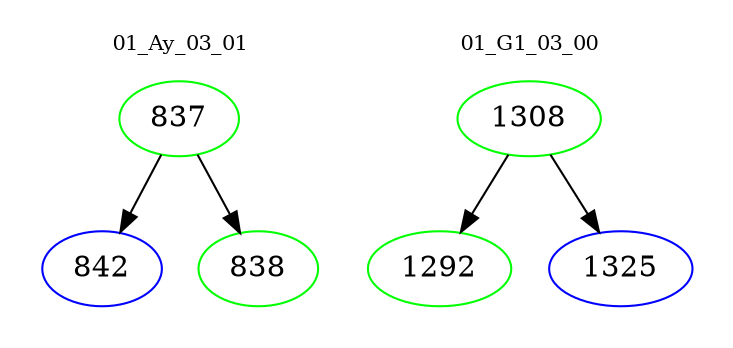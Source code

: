 digraph{
subgraph cluster_0 {
color = white
label = "01_Ay_03_01";
fontsize=10;
T0_837 [label="837", color="green"]
T0_837 -> T0_842 [color="black"]
T0_842 [label="842", color="blue"]
T0_837 -> T0_838 [color="black"]
T0_838 [label="838", color="green"]
}
subgraph cluster_1 {
color = white
label = "01_G1_03_00";
fontsize=10;
T1_1308 [label="1308", color="green"]
T1_1308 -> T1_1292 [color="black"]
T1_1292 [label="1292", color="green"]
T1_1308 -> T1_1325 [color="black"]
T1_1325 [label="1325", color="blue"]
}
}
